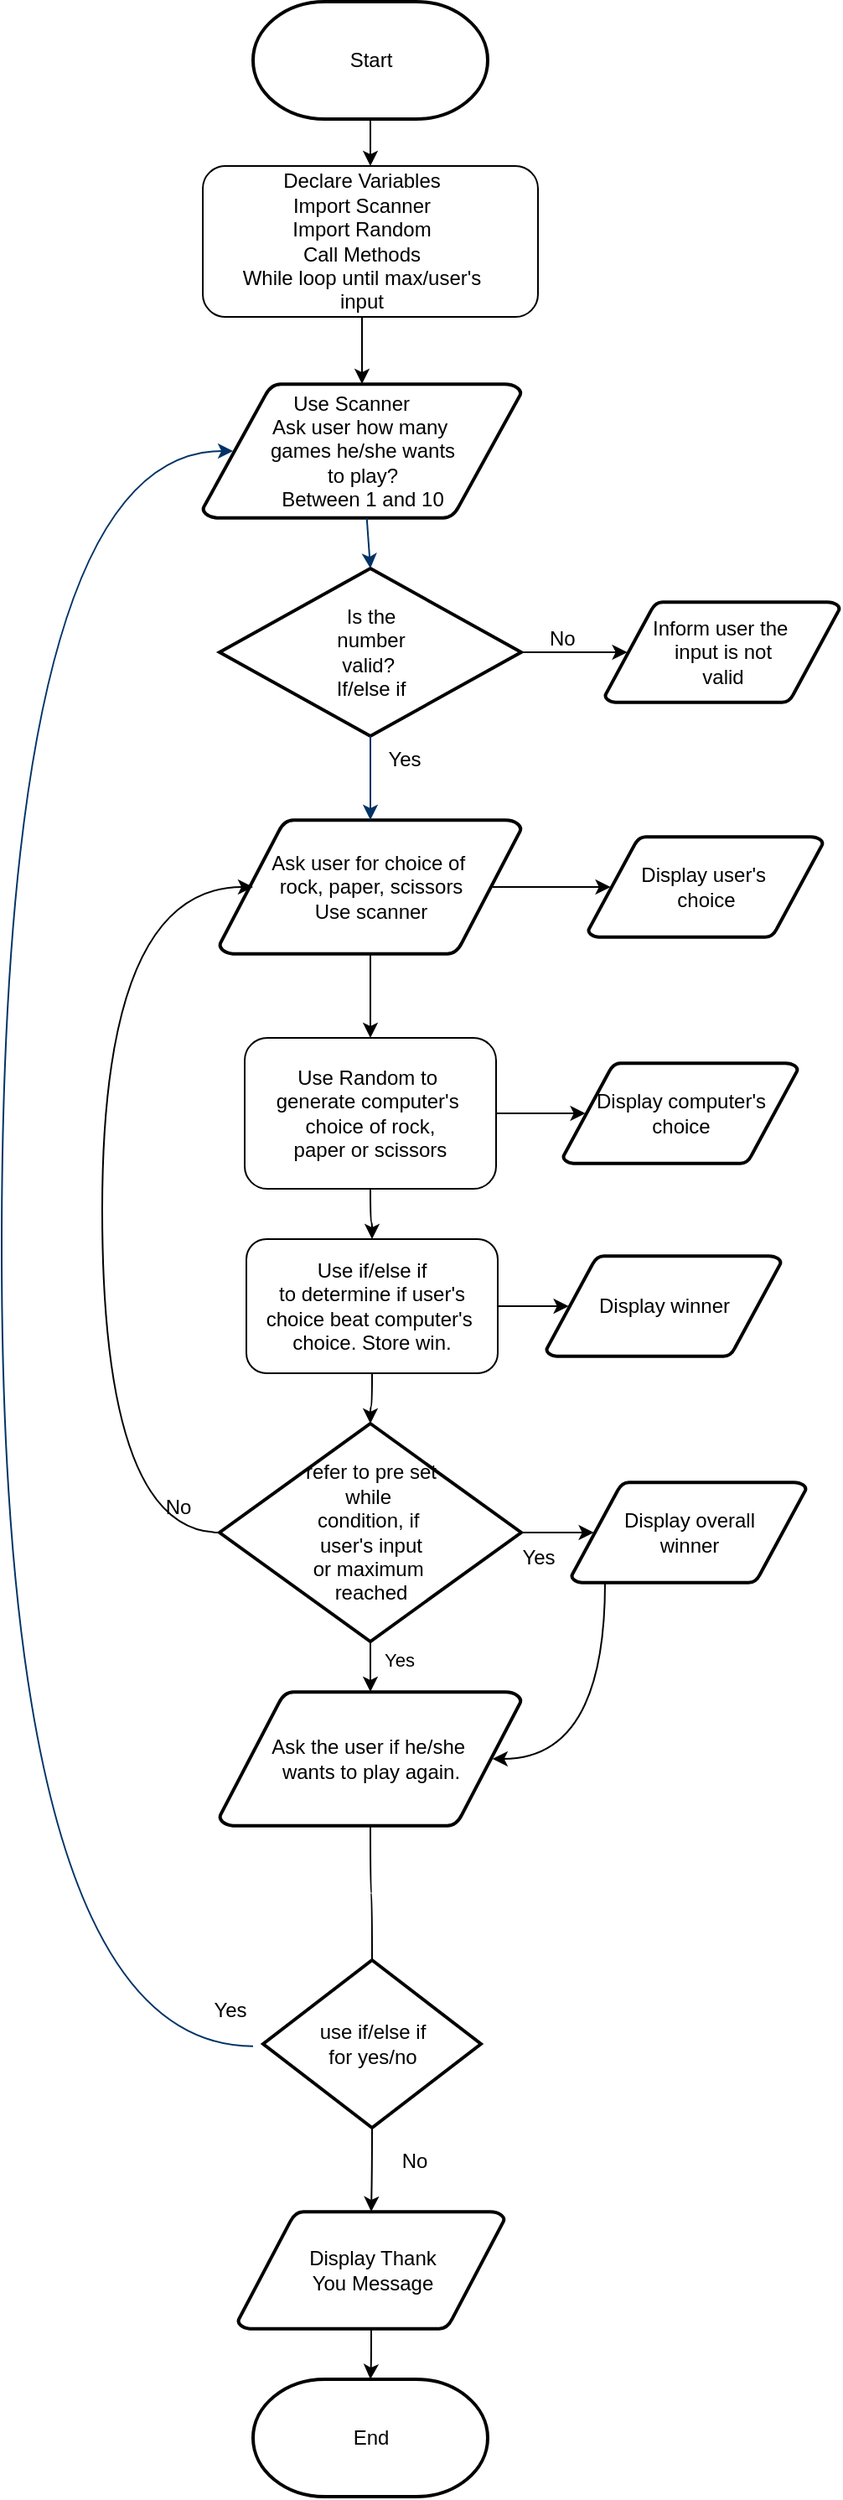<mxfile version="14.7.7" type="github"><diagram id="6a731a19-8d31-9384-78a2-239565b7b9f0" name="Page-1"><mxGraphModel dx="620" dy="285" grid="1" gridSize="10" guides="1" tooltips="1" connect="1" arrows="1" fold="1" page="1" pageScale="1" pageWidth="1169" pageHeight="1654" background="none" math="0" shadow="0"><root><mxCell id="0"/><mxCell id="1" parent="0"/><mxCell id="Zev38Z5F7n5SoJOV8odz-58" style="edgeStyle=orthogonalEdgeStyle;orthogonalLoop=1;jettySize=auto;html=1;exitX=0.5;exitY=1;exitDx=0;exitDy=0;exitPerimeter=0;curved=1;" parent="1" source="2" target="Zev38Z5F7n5SoJOV8odz-56" edge="1"><mxGeometry relative="1" as="geometry"/></mxCell><mxCell id="2" value="Start" style="shape=mxgraph.flowchart.terminator;strokeWidth=2;gradientColor=none;gradientDirection=north;fontStyle=0;html=1;rounded=1;" parent="1" vertex="1"><mxGeometry x="250" y="22" width="140" height="70" as="geometry"/></mxCell><mxCell id="Zev38Z5F7n5SoJOV8odz-66" value="" style="edgeStyle=orthogonalEdgeStyle;orthogonalLoop=1;jettySize=auto;html=1;curved=1;" parent="1" source="4" target="Zev38Z5F7n5SoJOV8odz-64" edge="1"><mxGeometry relative="1" as="geometry"/></mxCell><mxCell id="gGJyiNB_KP4QByr4heVN-57" value="" style="edgeStyle=orthogonalEdgeStyle;orthogonalLoop=1;jettySize=auto;html=1;exitX=0.905;exitY=0.5;exitDx=0;exitDy=0;exitPerimeter=0;entryX=0.095;entryY=0.5;entryDx=0;entryDy=0;entryPerimeter=0;curved=1;" parent="1" source="4" target="gGJyiNB_KP4QByr4heVN-55" edge="1"><mxGeometry relative="1" as="geometry"/></mxCell><mxCell id="4" value="Ask user for choice of&amp;nbsp;&lt;br&gt;rock, paper, scissors&lt;br&gt;Use scanner" style="shape=mxgraph.flowchart.data;strokeWidth=2;gradientColor=none;gradientDirection=north;fontStyle=0;html=1;rounded=1;" parent="1" vertex="1"><mxGeometry x="230" y="510" width="180" height="80" as="geometry"/></mxCell><mxCell id="5" value="Use Scanner&amp;nbsp; &amp;nbsp;&amp;nbsp;&lt;br&gt;Ask user how many&amp;nbsp;&lt;br&gt;games he/she wants&lt;br&gt;to play?&lt;br&gt;Between 1 and 10" style="shape=mxgraph.flowchart.data;strokeWidth=2;gradientColor=none;gradientDirection=north;fontStyle=0;html=1;rounded=1;" parent="1" vertex="1"><mxGeometry x="220" y="250" width="190" height="80" as="geometry"/></mxCell><mxCell id="P9dPjIe4EQKLlm_fGVLW-78" value="" style="edgeStyle=orthogonalEdgeStyle;curved=1;rounded=0;orthogonalLoop=1;jettySize=auto;html=1;entryX=0.095;entryY=0.5;entryDx=0;entryDy=0;entryPerimeter=0;" edge="1" parent="1" source="6" target="P9dPjIe4EQKLlm_fGVLW-77"><mxGeometry relative="1" as="geometry"/></mxCell><mxCell id="6" value="Is the &lt;br&gt;number&lt;br&gt;valid?&amp;nbsp;&lt;br&gt;If/else if" style="shape=mxgraph.flowchart.decision;strokeWidth=2;gradientColor=none;gradientDirection=north;fontStyle=0;html=1;rounded=1;" parent="1" vertex="1"><mxGeometry x="230" y="360" width="180" height="100" as="geometry"/></mxCell><mxCell id="9" style="entryX=0.5;entryY=0;entryPerimeter=0;fontStyle=1;strokeColor=#003366;strokeWidth=1;html=1;curved=1;" parent="1" source="5" target="6" edge="1"><mxGeometry relative="1" as="geometry"/></mxCell><mxCell id="11" value="No" style="text;fontStyle=0;html=1;strokeColor=none;gradientColor=none;fillColor=none;strokeWidth=2;rounded=1;" parent="1" vertex="1"><mxGeometry x="425" y="388" width="40" height="26" as="geometry"/></mxCell><mxCell id="12" value="" style="edgeStyle=elbowEdgeStyle;elbow=horizontal;fontColor=#001933;fontStyle=1;strokeColor=#003366;strokeWidth=1;html=1;curved=1;" parent="1" source="6" target="4" edge="1"><mxGeometry width="100" height="100" as="geometry"><mxPoint y="100" as="sourcePoint"/><mxPoint x="100" as="targetPoint"/></mxGeometry></mxCell><mxCell id="14" value="Yes" style="text;fontStyle=0;html=1;strokeColor=none;gradientColor=none;fillColor=none;strokeWidth=2;align=center;rounded=1;" parent="1" vertex="1"><mxGeometry x="320" y="460" width="40" height="26" as="geometry"/></mxCell><mxCell id="P9dPjIe4EQKLlm_fGVLW-66" value="" style="edgeStyle=orthogonalEdgeStyle;curved=1;rounded=0;orthogonalLoop=1;jettySize=auto;html=1;" edge="1" parent="1" source="28" target="34"><mxGeometry relative="1" as="geometry"/></mxCell><mxCell id="54" value="" style="edgeStyle=elbowEdgeStyle;elbow=horizontal;entryX=0.095;entryY=0.5;entryPerimeter=0;fontStyle=1;strokeColor=#003366;strokeWidth=1;html=1;curved=1;" parent="1" target="5" edge="1"><mxGeometry width="100" height="100" as="geometry"><mxPoint x="250" y="1241.337" as="sourcePoint"/><mxPoint x="100" as="targetPoint"/><Array as="points"><mxPoint x="100" y="750"/></Array></mxGeometry></mxCell><mxCell id="Zev38Z5F7n5SoJOV8odz-56" value="" style="whiteSpace=wrap;html=1;rounded=1;" parent="1" vertex="1"><mxGeometry x="220" y="120" width="200" height="90" as="geometry"/></mxCell><mxCell id="4KYxazy4g8GALMdAxOC_-61" value="" style="edgeStyle=orthogonalEdgeStyle;orthogonalLoop=1;jettySize=auto;html=1;curved=1;" parent="1" source="Zev38Z5F7n5SoJOV8odz-60" target="5" edge="1"><mxGeometry relative="1" as="geometry"/></mxCell><mxCell id="Zev38Z5F7n5SoJOV8odz-60" value="Declare Variables&lt;br&gt;Import Scanner&lt;br&gt;Import Random&lt;br&gt;Call Methods&lt;br&gt;While loop until max/user's&lt;br&gt;input" style="text;html=1;strokeColor=none;fillColor=none;align=center;verticalAlign=middle;whiteSpace=wrap;rounded=1;" parent="1" vertex="1"><mxGeometry x="240" y="120" width="150" height="90" as="geometry"/></mxCell><mxCell id="gGJyiNB_KP4QByr4heVN-61" value="" style="edgeStyle=orthogonalEdgeStyle;orthogonalLoop=1;jettySize=auto;html=1;entryX=0.095;entryY=0.5;entryDx=0;entryDy=0;entryPerimeter=0;curved=1;" parent="1" source="Zev38Z5F7n5SoJOV8odz-64" target="gGJyiNB_KP4QByr4heVN-58" edge="1"><mxGeometry relative="1" as="geometry"/></mxCell><mxCell id="4KYxazy4g8GALMdAxOC_-65" value="" style="edgeStyle=orthogonalEdgeStyle;orthogonalLoop=1;jettySize=auto;html=1;curved=1;" parent="1" source="Zev38Z5F7n5SoJOV8odz-64" target="4KYxazy4g8GALMdAxOC_-63" edge="1"><mxGeometry relative="1" as="geometry"/></mxCell><mxCell id="Zev38Z5F7n5SoJOV8odz-64" value="Use Random to&amp;nbsp;&lt;br&gt;generate computer's&amp;nbsp;&lt;br&gt;choice of rock,&lt;br&gt;paper or scissors" style="whiteSpace=wrap;html=1;rounded=1;" parent="1" vertex="1"><mxGeometry x="245" y="640" width="150" height="90" as="geometry"/></mxCell><mxCell id="gGJyiNB_KP4QByr4heVN-55" value="Display user's&amp;nbsp;&lt;br&gt;choice" style="shape=mxgraph.flowchart.data;strokeWidth=2;gradientColor=none;gradientDirection=north;fontStyle=0;html=1;rounded=1;" parent="1" vertex="1"><mxGeometry x="450" y="520" width="140" height="60" as="geometry"/></mxCell><mxCell id="gGJyiNB_KP4QByr4heVN-58" value="Display computer's&lt;br&gt;choice" style="shape=mxgraph.flowchart.data;strokeWidth=2;gradientColor=none;gradientDirection=north;fontStyle=0;html=1;rounded=1;" parent="1" vertex="1"><mxGeometry x="435" y="655" width="140" height="60" as="geometry"/></mxCell><mxCell id="4KYxazy4g8GALMdAxOC_-68" value="" style="edgeStyle=orthogonalEdgeStyle;orthogonalLoop=1;jettySize=auto;html=1;entryX=0.095;entryY=0.5;entryDx=0;entryDy=0;entryPerimeter=0;curved=1;" parent="1" source="4KYxazy4g8GALMdAxOC_-63" target="4KYxazy4g8GALMdAxOC_-67" edge="1"><mxGeometry relative="1" as="geometry"/></mxCell><mxCell id="4KYxazy4g8GALMdAxOC_-73" value="" style="edgeStyle=orthogonalEdgeStyle;orthogonalLoop=1;jettySize=auto;html=1;curved=1;" parent="1" source="4KYxazy4g8GALMdAxOC_-63" target="4KYxazy4g8GALMdAxOC_-72" edge="1"><mxGeometry relative="1" as="geometry"/></mxCell><mxCell id="4KYxazy4g8GALMdAxOC_-63" value="Use if/else if&lt;br&gt;to determine if user's&lt;br&gt;choice beat computer's&amp;nbsp;&lt;br&gt;choice. Store win." style="whiteSpace=wrap;html=1;rounded=1;" parent="1" vertex="1"><mxGeometry x="246" y="760" width="150" height="80" as="geometry"/></mxCell><mxCell id="4KYxazy4g8GALMdAxOC_-67" value="Display winner" style="shape=mxgraph.flowchart.data;strokeWidth=2;gradientColor=none;gradientDirection=north;fontStyle=0;html=1;rounded=1;" parent="1" vertex="1"><mxGeometry x="425" y="770" width="140" height="60" as="geometry"/></mxCell><mxCell id="4KYxazy4g8GALMdAxOC_-75" style="edgeStyle=orthogonalEdgeStyle;orthogonalLoop=1;jettySize=auto;html=1;curved=1;" parent="1" source="4KYxazy4g8GALMdAxOC_-72" edge="1"><mxGeometry relative="1" as="geometry"><mxPoint x="250" y="550" as="targetPoint"/><Array as="points"><mxPoint x="160" y="935"/><mxPoint x="160" y="550"/></Array></mxGeometry></mxCell><mxCell id="P9dPjIe4EQKLlm_fGVLW-56" value="" style="edgeStyle=orthogonalEdgeStyle;orthogonalLoop=1;jettySize=auto;html=1;curved=1;" edge="1" parent="1" source="4KYxazy4g8GALMdAxOC_-72" target="P9dPjIe4EQKLlm_fGVLW-55"><mxGeometry relative="1" as="geometry"/></mxCell><mxCell id="P9dPjIe4EQKLlm_fGVLW-57" value="Yes" style="edgeLabel;html=1;align=center;verticalAlign=middle;resizable=0;points=[];rounded=1;" vertex="1" connectable="0" parent="P9dPjIe4EQKLlm_fGVLW-56"><mxGeometry x="0.243" y="17" relative="1" as="geometry"><mxPoint as="offset"/></mxGeometry></mxCell><mxCell id="P9dPjIe4EQKLlm_fGVLW-59" value="" style="edgeStyle=orthogonalEdgeStyle;orthogonalLoop=1;jettySize=auto;html=1;entryX=0.095;entryY=0.5;entryDx=0;entryDy=0;entryPerimeter=0;curved=1;" edge="1" parent="1" source="4KYxazy4g8GALMdAxOC_-72" target="P9dPjIe4EQKLlm_fGVLW-58"><mxGeometry relative="1" as="geometry"/></mxCell><mxCell id="4KYxazy4g8GALMdAxOC_-72" value="refer to pre set &lt;br&gt;while&amp;nbsp;&lt;br&gt;condition, if&amp;nbsp;&lt;br&gt;user's input&lt;br&gt;or maximum&amp;nbsp;&lt;br&gt;reached" style="shape=mxgraph.flowchart.decision;strokeWidth=2;gradientColor=none;gradientDirection=north;fontStyle=0;html=1;rounded=1;" parent="1" vertex="1"><mxGeometry x="230" y="870" width="180" height="130" as="geometry"/></mxCell><mxCell id="4KYxazy4g8GALMdAxOC_-77" value="No" style="text;html=1;align=center;verticalAlign=middle;resizable=0;points=[];autosize=1;strokeColor=none;rounded=1;" parent="1" vertex="1"><mxGeometry x="190" y="910" width="30" height="20" as="geometry"/></mxCell><mxCell id="P9dPjIe4EQKLlm_fGVLW-55" value="Ask the user if he/she&amp;nbsp;&lt;br&gt;wants to play again.&lt;br&gt;" style="shape=mxgraph.flowchart.data;strokeWidth=2;gradientColor=none;gradientDirection=north;fontStyle=0;html=1;rounded=1;" vertex="1" parent="1"><mxGeometry x="230" y="1030" width="180" height="80" as="geometry"/></mxCell><mxCell id="P9dPjIe4EQKLlm_fGVLW-61" style="edgeStyle=orthogonalEdgeStyle;orthogonalLoop=1;jettySize=auto;html=1;curved=1;entryX=0.905;entryY=0.5;entryDx=0;entryDy=0;entryPerimeter=0;" edge="1" parent="1" source="P9dPjIe4EQKLlm_fGVLW-58" target="P9dPjIe4EQKLlm_fGVLW-55"><mxGeometry relative="1" as="geometry"><mxPoint x="400" y="1070" as="targetPoint"/><Array as="points"><mxPoint x="460" y="1070"/></Array></mxGeometry></mxCell><mxCell id="P9dPjIe4EQKLlm_fGVLW-58" value="Display overall&lt;br&gt;winner" style="shape=mxgraph.flowchart.data;strokeWidth=2;gradientColor=none;gradientDirection=north;fontStyle=0;html=1;rounded=1;" vertex="1" parent="1"><mxGeometry x="440" y="905" width="140" height="60" as="geometry"/></mxCell><mxCell id="P9dPjIe4EQKLlm_fGVLW-60" value="Yes" style="text;html=1;align=center;verticalAlign=middle;resizable=0;points=[];autosize=1;strokeColor=none;rounded=1;" vertex="1" parent="1"><mxGeometry x="400" y="940" width="40" height="20" as="geometry"/></mxCell><mxCell id="P9dPjIe4EQKLlm_fGVLW-76" value="" style="edgeStyle=orthogonalEdgeStyle;curved=1;rounded=0;orthogonalLoop=1;jettySize=auto;html=1;" edge="1" parent="1" source="34" target="P9dPjIe4EQKLlm_fGVLW-75"><mxGeometry relative="1" as="geometry"/></mxCell><mxCell id="P9dPjIe4EQKLlm_fGVLW-67" value="Yes" style="text;html=1;align=center;verticalAlign=middle;resizable=0;points=[];autosize=1;strokeColor=none;" vertex="1" parent="1"><mxGeometry x="216" y="1210" width="40" height="20" as="geometry"/></mxCell><mxCell id="P9dPjIe4EQKLlm_fGVLW-68" value="No" style="text;html=1;align=center;verticalAlign=middle;resizable=0;points=[];autosize=1;strokeColor=none;" vertex="1" parent="1"><mxGeometry x="326" y="1250" width="30" height="20" as="geometry"/></mxCell><mxCell id="P9dPjIe4EQKLlm_fGVLW-75" value="End" style="shape=mxgraph.flowchart.terminator;strokeWidth=2;gradientColor=none;gradientDirection=north;fontStyle=0;html=1;rounded=1;" vertex="1" parent="1"><mxGeometry x="250" y="1440" width="140" height="70" as="geometry"/></mxCell><mxCell id="P9dPjIe4EQKLlm_fGVLW-77" value="Inform user the&amp;nbsp;&lt;br&gt;input is not&lt;br&gt;valid" style="shape=mxgraph.flowchart.data;strokeWidth=2;gradientColor=none;gradientDirection=north;fontStyle=0;html=1;rounded=1;" vertex="1" parent="1"><mxGeometry x="460" y="380" width="140" height="60" as="geometry"/></mxCell><mxCell id="34" value="Display Thank&lt;br&gt;You Message" style="shape=mxgraph.flowchart.data;strokeWidth=2;gradientColor=none;gradientDirection=north;fontStyle=0;html=1;rounded=1;" parent="1" vertex="1"><mxGeometry x="241" y="1340" width="159" height="70" as="geometry"/></mxCell><mxCell id="28" value="use if/else if&lt;br&gt;for yes/no" style="shape=mxgraph.flowchart.decision;strokeWidth=2;gradientColor=none;gradientDirection=north;fontStyle=0;html=1;rounded=1;" parent="1" vertex="1"><mxGeometry x="256" y="1190" width="130" height="100" as="geometry"/></mxCell><mxCell id="P9dPjIe4EQKLlm_fGVLW-80" value="" style="edgeStyle=orthogonalEdgeStyle;curved=1;rounded=0;orthogonalLoop=1;jettySize=auto;html=1;endArrow=none;" edge="1" parent="1" source="P9dPjIe4EQKLlm_fGVLW-55" target="28"><mxGeometry relative="1" as="geometry"><mxPoint x="321" y="1110" as="sourcePoint"/><mxPoint x="321" y="1300" as="targetPoint"/><Array as="points"/></mxGeometry></mxCell><mxCell id="P9dPjIe4EQKLlm_fGVLW-81" value="No" style="text;html=1;align=center;verticalAlign=middle;resizable=0;points=[];autosize=1;strokeColor=none;" vertex="1" parent="1"><mxGeometry x="331" y="1300" width="30" height="20" as="geometry"/></mxCell></root></mxGraphModel></diagram></mxfile>